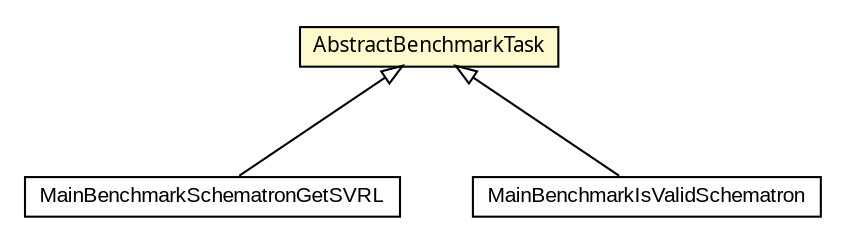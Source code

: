 #!/usr/local/bin/dot
#
# Class diagram 
# Generated by UMLGraph version 5.1 (http://www.umlgraph.org/)
#

digraph G {
	edge [fontname="arial",fontsize=10,labelfontname="arial",labelfontsize=10];
	node [fontname="arial",fontsize=10,shape=plaintext];
	nodesep=0.25;
	ranksep=0.5;
	// com.helger.schematron.benchmark.MainBenchmarkSchematronGetSVRL
	c406 [label=<<table title="com.helger.schematron.benchmark.MainBenchmarkSchematronGetSVRL" border="0" cellborder="1" cellspacing="0" cellpadding="2" port="p" href="./MainBenchmarkSchematronGetSVRL.html">
		<tr><td><table border="0" cellspacing="0" cellpadding="1">
<tr><td align="center" balign="center"> MainBenchmarkSchematronGetSVRL </td></tr>
		</table></td></tr>
		</table>>, fontname="arial", fontcolor="black", fontsize=10.0];
	// com.helger.schematron.benchmark.MainBenchmarkIsValidSchematron
	c407 [label=<<table title="com.helger.schematron.benchmark.MainBenchmarkIsValidSchematron" border="0" cellborder="1" cellspacing="0" cellpadding="2" port="p" href="./MainBenchmarkIsValidSchematron.html">
		<tr><td><table border="0" cellspacing="0" cellpadding="1">
<tr><td align="center" balign="center"> MainBenchmarkIsValidSchematron </td></tr>
		</table></td></tr>
		</table>>, fontname="arial", fontcolor="black", fontsize=10.0];
	// com.helger.schematron.benchmark.AbstractBenchmarkTask
	c408 [label=<<table title="com.helger.schematron.benchmark.AbstractBenchmarkTask" border="0" cellborder="1" cellspacing="0" cellpadding="2" port="p" bgcolor="lemonChiffon" href="./AbstractBenchmarkTask.html">
		<tr><td><table border="0" cellspacing="0" cellpadding="1">
<tr><td align="center" balign="center"><font face="ariali"> AbstractBenchmarkTask </font></td></tr>
		</table></td></tr>
		</table>>, fontname="arial", fontcolor="black", fontsize=10.0];
	//com.helger.schematron.benchmark.MainBenchmarkSchematronGetSVRL extends com.helger.schematron.benchmark.AbstractBenchmarkTask
	c408:p -> c406:p [dir=back,arrowtail=empty];
	//com.helger.schematron.benchmark.MainBenchmarkIsValidSchematron extends com.helger.schematron.benchmark.AbstractBenchmarkTask
	c408:p -> c407:p [dir=back,arrowtail=empty];
}

